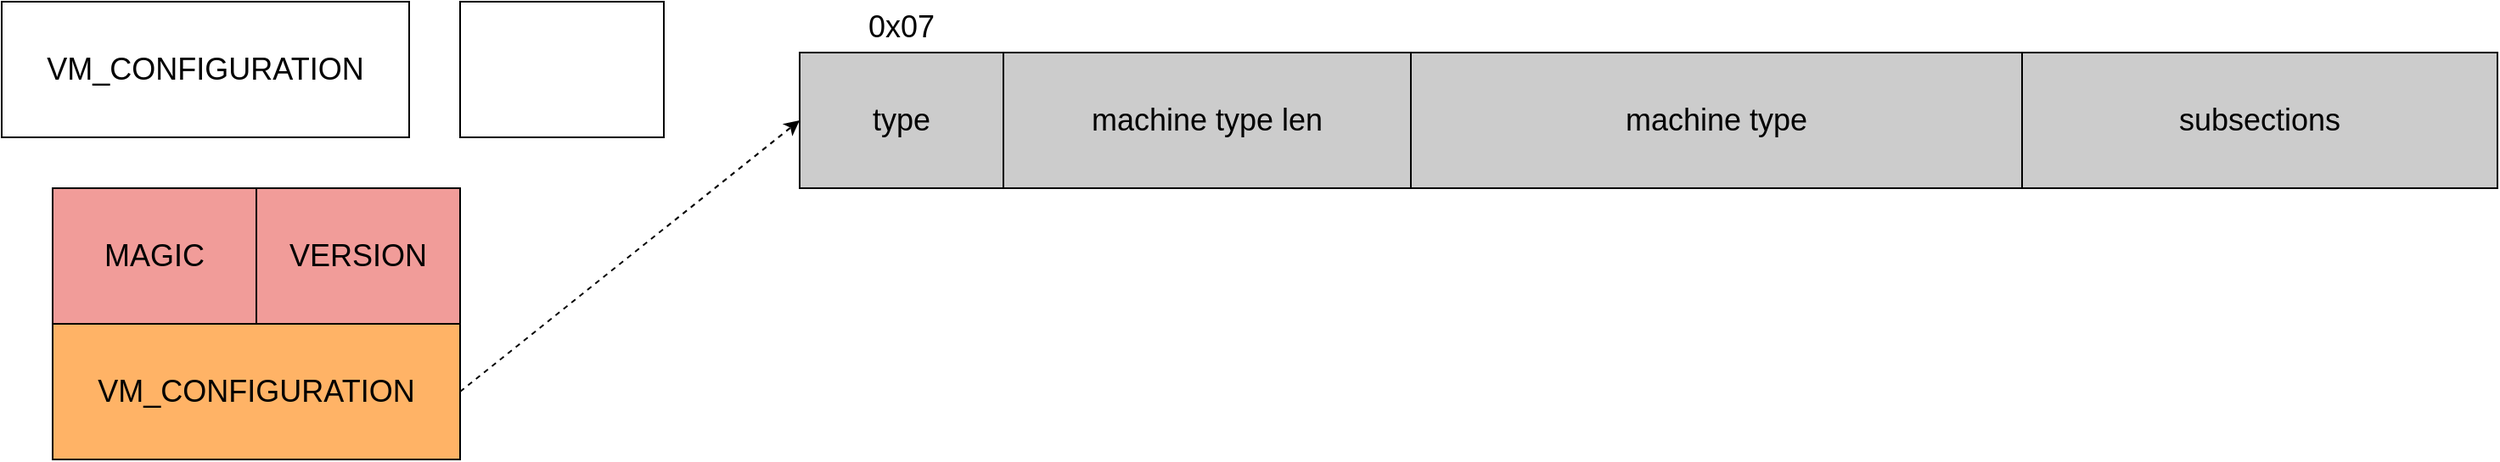 <mxfile version="20.2.2" type="github">
  <diagram id="pxF-jKxXXbTpe3DI_HJF" name="第 1 页">
    <mxGraphModel dx="1038" dy="579" grid="1" gridSize="10" guides="1" tooltips="1" connect="1" arrows="1" fold="1" page="1" pageScale="1" pageWidth="827" pageHeight="1169" math="0" shadow="0">
      <root>
        <mxCell id="0" />
        <mxCell id="1" parent="0" />
        <mxCell id="RH6bYwl-bpcb5SBCjSm3-1" value="&lt;font style=&quot;font-size: 18px;&quot;&gt;MAGIC&lt;/font&gt;" style="rounded=0;whiteSpace=wrap;html=1;fillColor=#F19C99;" vertex="1" parent="1">
          <mxGeometry x="120" y="120" width="120" height="80" as="geometry" />
        </mxCell>
        <mxCell id="RH6bYwl-bpcb5SBCjSm3-2" value="&lt;font style=&quot;font-size: 18px;&quot;&gt;VERSION&lt;/font&gt;" style="rounded=0;whiteSpace=wrap;html=1;fillColor=#F19C99;" vertex="1" parent="1">
          <mxGeometry x="240" y="120" width="120" height="80" as="geometry" />
        </mxCell>
        <mxCell id="RH6bYwl-bpcb5SBCjSm3-3" value="" style="rounded=0;whiteSpace=wrap;html=1;" vertex="1" parent="1">
          <mxGeometry x="360" y="10" width="120" height="80" as="geometry" />
        </mxCell>
        <mxCell id="RH6bYwl-bpcb5SBCjSm3-5" value="&lt;font style=&quot;font-size: 18px;&quot;&gt;VM_CONFIGURATION&lt;/font&gt;" style="rounded=0;whiteSpace=wrap;html=1;fillColor=#FFB366;" vertex="1" parent="1">
          <mxGeometry x="120" y="200" width="240" height="80" as="geometry" />
        </mxCell>
        <mxCell id="RH6bYwl-bpcb5SBCjSm3-6" value="&lt;font style=&quot;font-size: 18px;&quot;&gt;VM_CONFIGURATION&lt;/font&gt;" style="rounded=0;whiteSpace=wrap;html=1;" vertex="1" parent="1">
          <mxGeometry x="90" y="10" width="240" height="80" as="geometry" />
        </mxCell>
        <mxCell id="RH6bYwl-bpcb5SBCjSm3-7" value="type" style="rounded=0;whiteSpace=wrap;html=1;fontSize=18;fillColor=#CCCCCC;" vertex="1" parent="1">
          <mxGeometry x="560" y="40" width="120" height="80" as="geometry" />
        </mxCell>
        <mxCell id="RH6bYwl-bpcb5SBCjSm3-8" value="0x07" style="text;html=1;strokeColor=none;fillColor=none;align=center;verticalAlign=middle;whiteSpace=wrap;rounded=0;fontSize=18;" vertex="1" parent="1">
          <mxGeometry x="590" y="10" width="60" height="30" as="geometry" />
        </mxCell>
        <mxCell id="RH6bYwl-bpcb5SBCjSm3-9" value="machine type len" style="rounded=0;whiteSpace=wrap;html=1;fontSize=18;fillColor=#CCCCCC;" vertex="1" parent="1">
          <mxGeometry x="680" y="40" width="240" height="80" as="geometry" />
        </mxCell>
        <mxCell id="RH6bYwl-bpcb5SBCjSm3-10" value="machine type" style="rounded=0;whiteSpace=wrap;html=1;fontSize=18;fillColor=#CCCCCC;" vertex="1" parent="1">
          <mxGeometry x="920" y="40" width="360" height="80" as="geometry" />
        </mxCell>
        <mxCell id="RH6bYwl-bpcb5SBCjSm3-11" value="subsections" style="rounded=0;whiteSpace=wrap;html=1;fontSize=18;fillColor=#CCCCCC;" vertex="1" parent="1">
          <mxGeometry x="1280" y="40" width="280" height="80" as="geometry" />
        </mxCell>
        <mxCell id="RH6bYwl-bpcb5SBCjSm3-12" value="" style="endArrow=classic;html=1;rounded=0;fontSize=18;entryX=0;entryY=0.5;entryDx=0;entryDy=0;dashed=1;" edge="1" parent="1" target="RH6bYwl-bpcb5SBCjSm3-7">
          <mxGeometry width="50" height="50" relative="1" as="geometry">
            <mxPoint x="360" y="240" as="sourcePoint" />
            <mxPoint x="410" y="190" as="targetPoint" />
          </mxGeometry>
        </mxCell>
      </root>
    </mxGraphModel>
  </diagram>
</mxfile>
